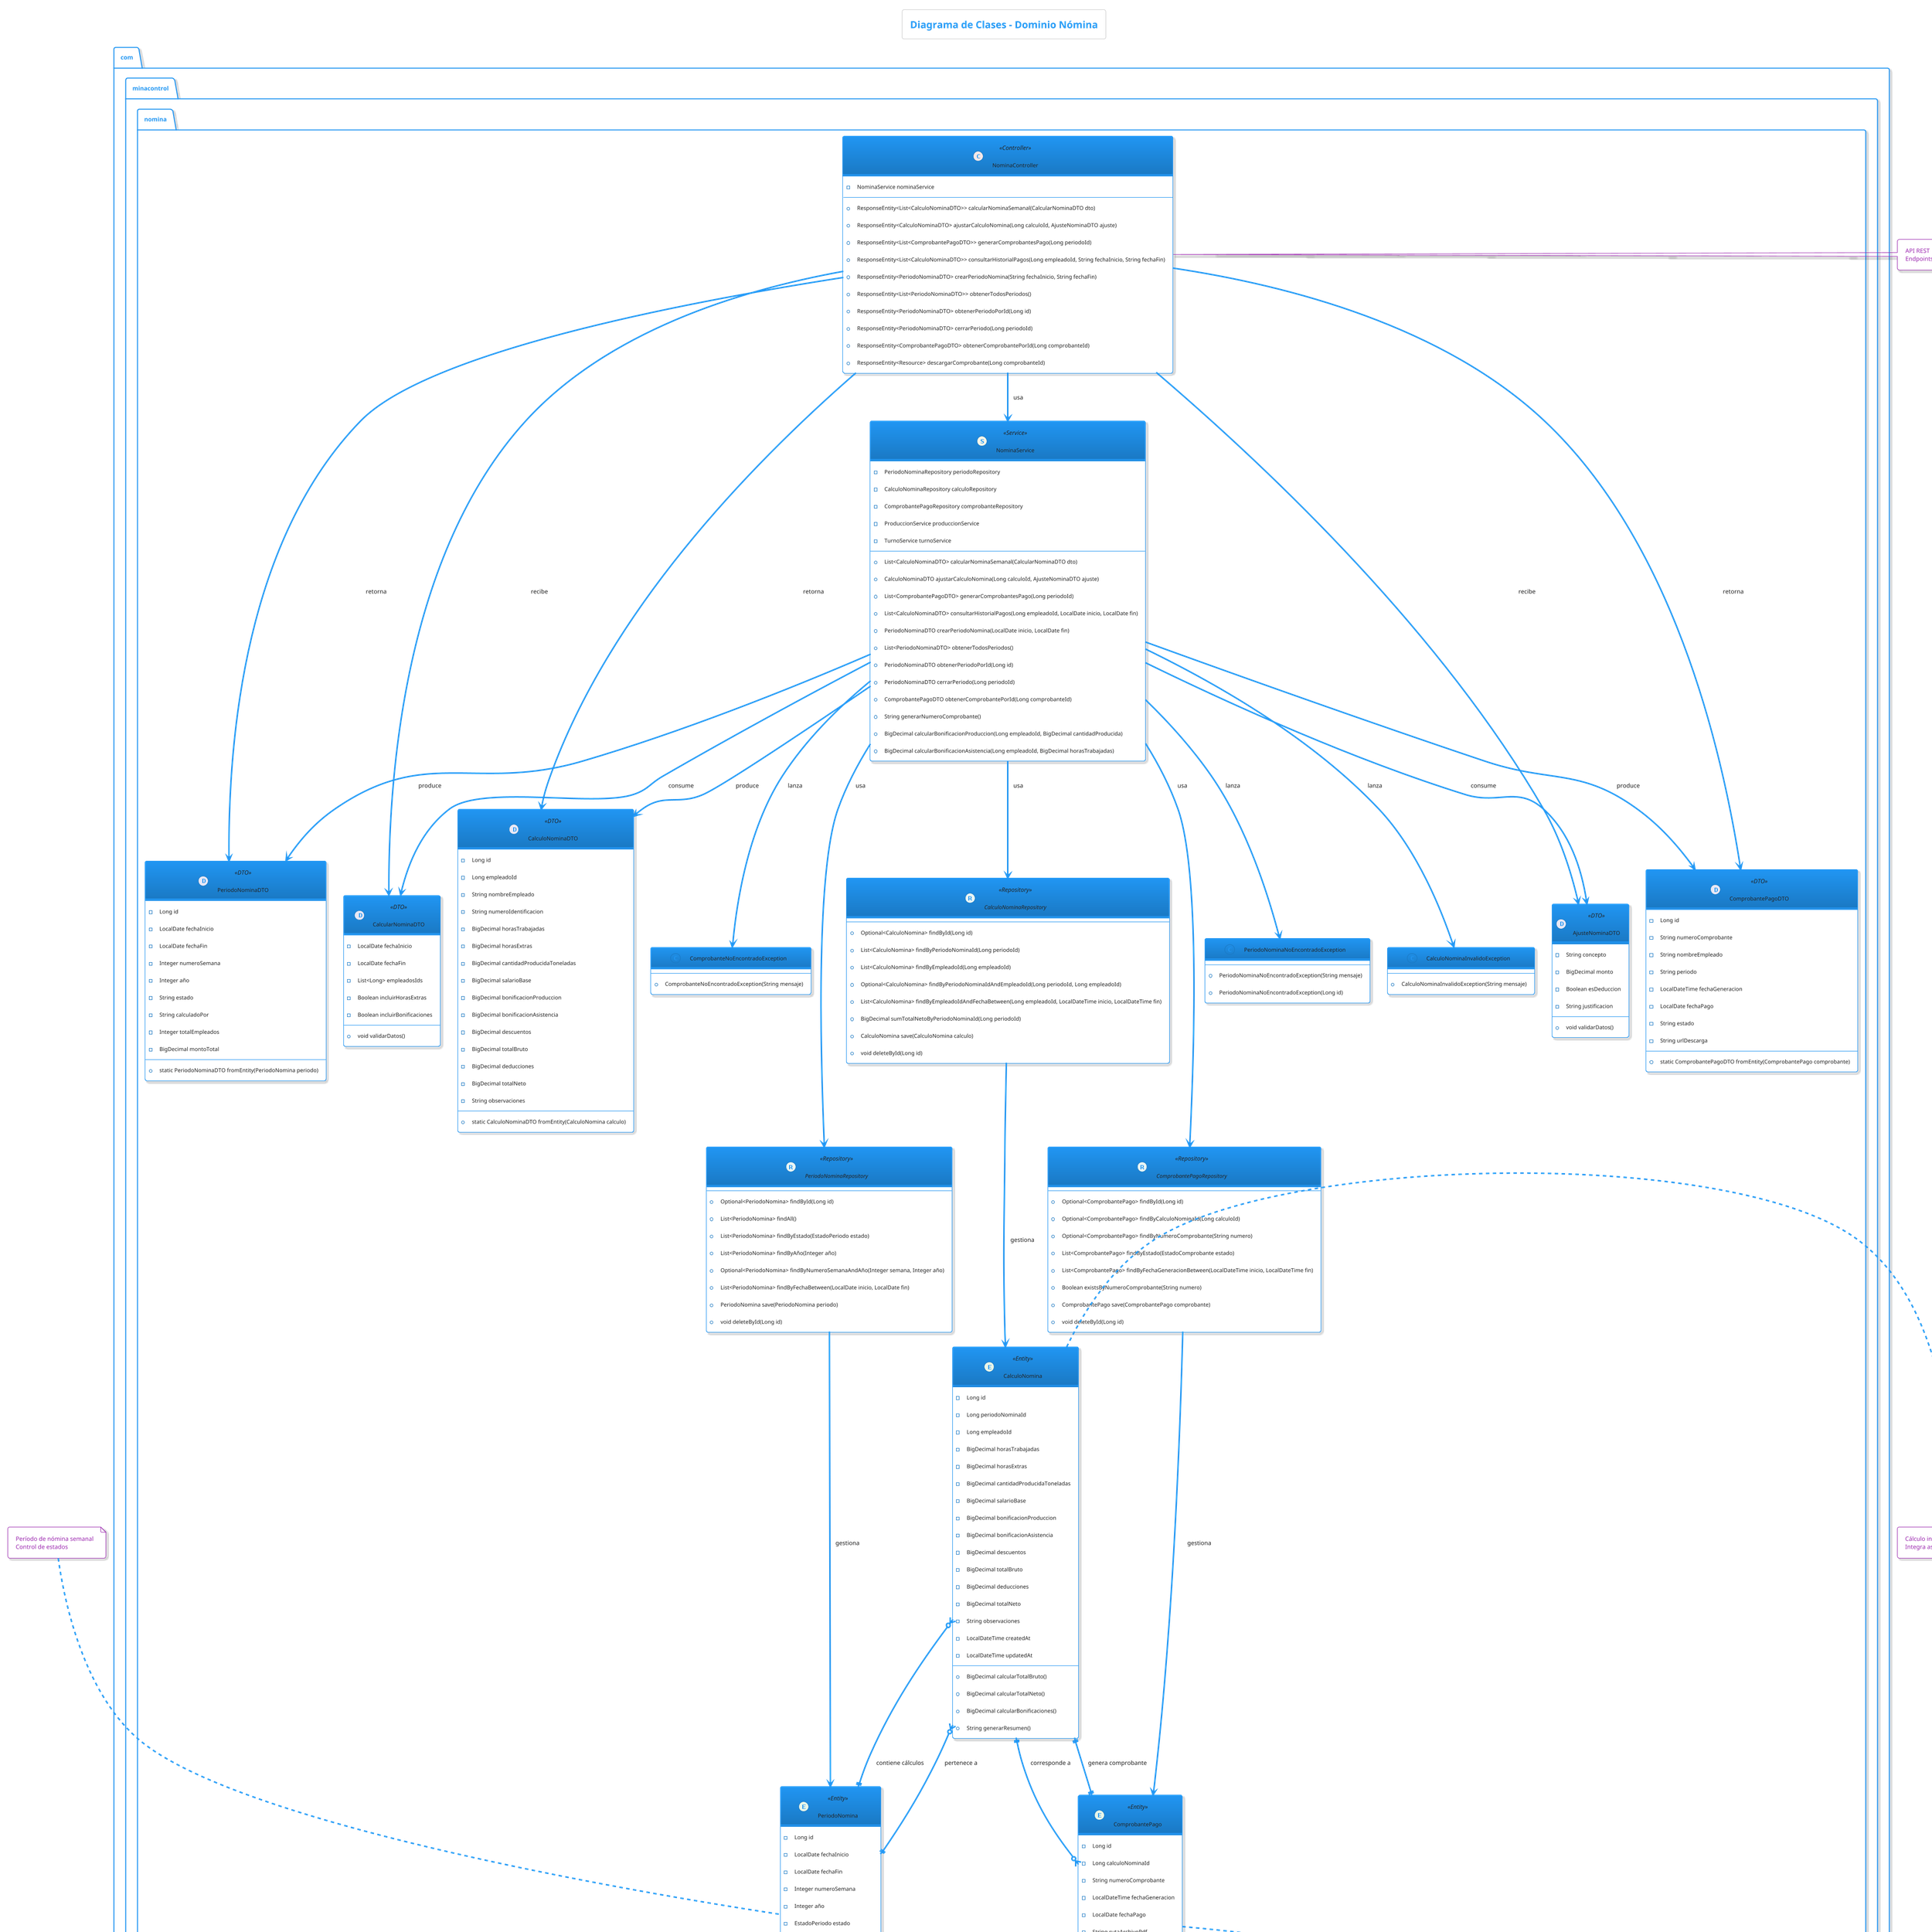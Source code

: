 @startuml class_diagram_nomina
!theme materia-outline
title Diagrama de Clases - Dominio Nómina

' ===== CONFIGURACIÓN =====
!define ENTITY(x) class x << (E,#E8F5E8) Entity >>
!define DTO(x) class x << (D,#E8E8F5) DTO >>
!define SERVICE(x) class x << (S,#F5F5E8) Service >>
!define CONTROLLER(x) class x << (C,#F5E8E8) Controller >>
!define REPOSITORY(x) interface x << (R,#E8F5F5) Repository >>

package "com.minacontrol.nomina" {

  ' ===== ENTIDADES =====
  ENTITY(PeriodoNomina) {
    - Long id
    - LocalDate fechaInicio
    - LocalDate fechaFin
    - Integer numeroSemana
    - Integer año
    - EstadoPeriodo estado
    - Long calculadoPor
    - LocalDateTime createdAt
    - LocalDateTime updatedAt
    --
    + String getDescripcionPeriodo()
    + Boolean puedeCalcular()
    + Boolean estaCerrado()
    + Duration getDuracionPeriodo()
  }

  ENTITY(CalculoNomina) {
    - Long id
    - Long periodoNominaId
    - Long empleadoId
    - BigDecimal horasTrabajadas
    - BigDecimal horasExtras
    - BigDecimal cantidadProducidaToneladas
    - BigDecimal salarioBase
    - BigDecimal bonificacionProduccion
    - BigDecimal bonificacionAsistencia
    - BigDecimal descuentos
    - BigDecimal totalBruto
    - BigDecimal deducciones
    - BigDecimal totalNeto
    - String observaciones
    - LocalDateTime createdAt
    - LocalDateTime updatedAt
    --
    + BigDecimal calcularTotalBruto()
    + BigDecimal calcularTotalNeto()
    + BigDecimal calcularBonificaciones()
    + String generarResumen()
  }

  ENTITY(ComprobantePago) {
    - Long id
    - Long calculoNominaId
    - String numeroComprobante
    - LocalDateTime fechaGeneracion
    - LocalDate fechaPago
    - String rutaArchivoPdf
    - EstadoComprobante estado
    - LocalDateTime createdAt
    --
    + String getNombreArchivo()
    + Boolean estaGenerado()
    + Boolean estaEntregado()
    + Boolean estaPagado()
  }

  ' ===== ENUMS =====
  enum EstadoPeriodo {
    ABIERTO
    CALCULADO
    PAGADO
    CERRADO
    --
    + String getDescripcion()
    + Boolean puedeModificar()
  }

  enum EstadoComprobante {
    GENERADO
    ENTREGADO
    PAGADO
    --
    + String getDescripcion()
    + Boolean esFinal()
  }

  ' ===== DTOs =====
  DTO(PeriodoNominaDTO) {
    - Long id
    - LocalDate fechaInicio
    - LocalDate fechaFin
    - Integer numeroSemana
    - Integer año
    - String estado
    - String calculadoPor
    - Integer totalEmpleados
    - BigDecimal montoTotal
    --
    + static PeriodoNominaDTO fromEntity(PeriodoNomina periodo)
  }

  DTO(CalcularNominaDTO) {
    - LocalDate fechaInicio
    - LocalDate fechaFin
    - List<Long> empleadosIds
    - Boolean incluirHorasExtras
    - Boolean incluirBonificaciones
    --
    + void validarDatos()
  }

  DTO(CalculoNominaDTO) {
    - Long id
    - Long empleadoId
    - String nombreEmpleado
    - String numeroIdentificacion
    - BigDecimal horasTrabajadas
    - BigDecimal horasExtras
    - BigDecimal cantidadProducidaToneladas
    - BigDecimal salarioBase
    - BigDecimal bonificacionProduccion
    - BigDecimal bonificacionAsistencia
    - BigDecimal descuentos
    - BigDecimal totalBruto
    - BigDecimal deducciones
    - BigDecimal totalNeto
    - String observaciones
    --
    + static CalculoNominaDTO fromEntity(CalculoNomina calculo)
  }

  DTO(AjusteNominaDTO) {
    - String concepto
    - BigDecimal monto
    - Boolean esDeduccion
    - String justificacion
    --
    + void validarDatos()
  }

  DTO(ComprobantePagoDTO) {
    - Long id
    - String numeroComprobante
    - String nombreEmpleado
    - String periodo
    - LocalDateTime fechaGeneracion
    - LocalDate fechaPago
    - String estado
    - String urlDescarga
    --
    + static ComprobantePagoDTO fromEntity(ComprobantePago comprobante)
  }

  ' ===== REPOSITORIOS =====
  REPOSITORY(PeriodoNominaRepository) {
    + Optional<PeriodoNomina> findById(Long id)
    + List<PeriodoNomina> findAll()
    + List<PeriodoNomina> findByEstado(EstadoPeriodo estado)
    + List<PeriodoNomina> findByAño(Integer año)
    + Optional<PeriodoNomina> findByNumeroSemanaAndAño(Integer semana, Integer año)
    + List<PeriodoNomina> findByFechaBetween(LocalDate inicio, LocalDate fin)
    + PeriodoNomina save(PeriodoNomina periodo)
    + void deleteById(Long id)
  }

  REPOSITORY(CalculoNominaRepository) {
    + Optional<CalculoNomina> findById(Long id)
    + List<CalculoNomina> findByPeriodoNominaId(Long periodoId)
    + List<CalculoNomina> findByEmpleadoId(Long empleadoId)
    + Optional<CalculoNomina> findByPeriodoNominaIdAndEmpleadoId(Long periodoId, Long empleadoId)
    + List<CalculoNomina> findByEmpleadoIdAndFechaBetween(Long empleadoId, LocalDateTime inicio, LocalDateTime fin)
    + BigDecimal sumTotalNetoByPeriodoNominaId(Long periodoId)
    + CalculoNomina save(CalculoNomina calculo)
    + void deleteById(Long id)
  }

  REPOSITORY(ComprobantePagoRepository) {
    + Optional<ComprobantePago> findById(Long id)
    + Optional<ComprobantePago> findByCalculoNominaId(Long calculoId)
    + Optional<ComprobantePago> findByNumeroComprobante(String numero)
    + List<ComprobantePago> findByEstado(EstadoComprobante estado)
    + List<ComprobantePago> findByFechaGeneracionBetween(LocalDateTime inicio, LocalDateTime fin)
    + Boolean existsByNumeroComprobante(String numero)
    + ComprobantePago save(ComprobantePago comprobante)
    + void deleteById(Long id)
  }

  ' ===== SERVICIO =====
  SERVICE(NominaService) {
    - PeriodoNominaRepository periodoRepository
    - CalculoNominaRepository calculoRepository
    - ComprobantePagoRepository comprobanteRepository
    - ProduccionService produccionService
    - TurnoService turnoService
    --
    + List<CalculoNominaDTO> calcularNominaSemanal(CalcularNominaDTO dto)
    + CalculoNominaDTO ajustarCalculoNomina(Long calculoId, AjusteNominaDTO ajuste)
    + List<ComprobantePagoDTO> generarComprobantesPago(Long periodoId)
    + List<CalculoNominaDTO> consultarHistorialPagos(Long empleadoId, LocalDate inicio, LocalDate fin)
    + PeriodoNominaDTO crearPeriodoNomina(LocalDate inicio, LocalDate fin)
    + List<PeriodoNominaDTO> obtenerTodosPeriodos()
    + PeriodoNominaDTO obtenerPeriodoPorId(Long id)
    + PeriodoNominaDTO cerrarPeriodo(Long periodoId)
    + ComprobantePagoDTO obtenerComprobantePorId(Long comprobanteId)
    + String generarNumeroComprobante()
    + BigDecimal calcularBonificacionProduccion(Long empleadoId, BigDecimal cantidadProducida)
    + BigDecimal calcularBonificacionAsistencia(Long empleadoId, BigDecimal horasTrabajadas)
  }

  ' ===== CONTROLADOR =====
  CONTROLLER(NominaController) {
    - NominaService nominaService
    --
    + ResponseEntity<List<CalculoNominaDTO>> calcularNominaSemanal(CalcularNominaDTO dto)
    + ResponseEntity<CalculoNominaDTO> ajustarCalculoNomina(Long calculoId, AjusteNominaDTO ajuste)
    + ResponseEntity<List<ComprobantePagoDTO>> generarComprobantesPago(Long periodoId)
    + ResponseEntity<List<CalculoNominaDTO>> consultarHistorialPagos(Long empleadoId, String fechaInicio, String fechaFin)
    + ResponseEntity<PeriodoNominaDTO> crearPeriodoNomina(String fechaInicio, String fechaFin)
    + ResponseEntity<List<PeriodoNominaDTO>> obtenerTodosPeriodos()
    + ResponseEntity<PeriodoNominaDTO> obtenerPeriodoPorId(Long id)
    + ResponseEntity<PeriodoNominaDTO> cerrarPeriodo(Long periodoId)
    + ResponseEntity<ComprobantePagoDTO> obtenerComprobantePorId(Long comprobanteId)
    + ResponseEntity<Resource> descargarComprobante(Long comprobanteId)
  }

  ' ===== EXCEPCIONES =====
  class PeriodoNominaNoEncontradoException {
    + PeriodoNominaNoEncontradoException(String mensaje)
    + PeriodoNominaNoEncontradoException(Long id)
  }

  class CalculoNominaInvalidoException {
    + CalculoNominaInvalidoException(String mensaje)
  }

  class ComprobanteNoEncontradoException {
    + ComprobanteNoEncontradoException(String mensaje)
  }
}

' ===== RELACIONES =====
PeriodoNomina ||--|| EstadoPeriodo : "tiene estado"
PeriodoNomina ||--o{ CalculoNomina : "contiene cálculos"
CalculoNomina }o--|| PeriodoNomina : "pertenece a"
CalculoNomina ||--|| ComprobantePago : "genera comprobante"
ComprobantePago }o--|| CalculoNomina : "corresponde a"
ComprobantePago ||--|| EstadoComprobante : "tiene estado"

NominaController --> NominaService : "usa"
NominaService --> PeriodoNominaRepository : "usa"
NominaService --> CalculoNominaRepository : "usa"
NominaService --> ComprobantePagoRepository : "usa"

PeriodoNominaRepository --> PeriodoNomina : "gestiona"
CalculoNominaRepository --> CalculoNomina : "gestiona"
ComprobantePagoRepository --> ComprobantePago : "gestiona"

NominaService --> PeriodoNominaDTO : "produce"
NominaService --> CalculoNominaDTO : "produce"
NominaService --> ComprobantePagoDTO : "produce"
NominaService --> CalcularNominaDTO : "consume"
NominaService --> AjusteNominaDTO : "consume"

NominaController --> PeriodoNominaDTO : "retorna"
NominaController --> CalculoNominaDTO : "retorna"
NominaController --> ComprobantePagoDTO : "retorna"
NominaController --> CalcularNominaDTO : "recibe"
NominaController --> AjusteNominaDTO : "recibe"

NominaService --> PeriodoNominaNoEncontradoException : "lanza"
NominaService --> CalculoNominaInvalidoException : "lanza"
NominaService --> ComprobanteNoEncontradoException : "lanza"

' ===== NOTAS =====
note top of PeriodoNomina : Período de nómina semanal\nControl de estados

note right of CalculoNomina : Cálculo individual por empleado\nIntegra asistencia y producción

note bottom of ComprobantePago : Documento de pago\nGeneración de PDF

note left of NominaController : API REST\nEndpoints según casos de uso

@enduml
